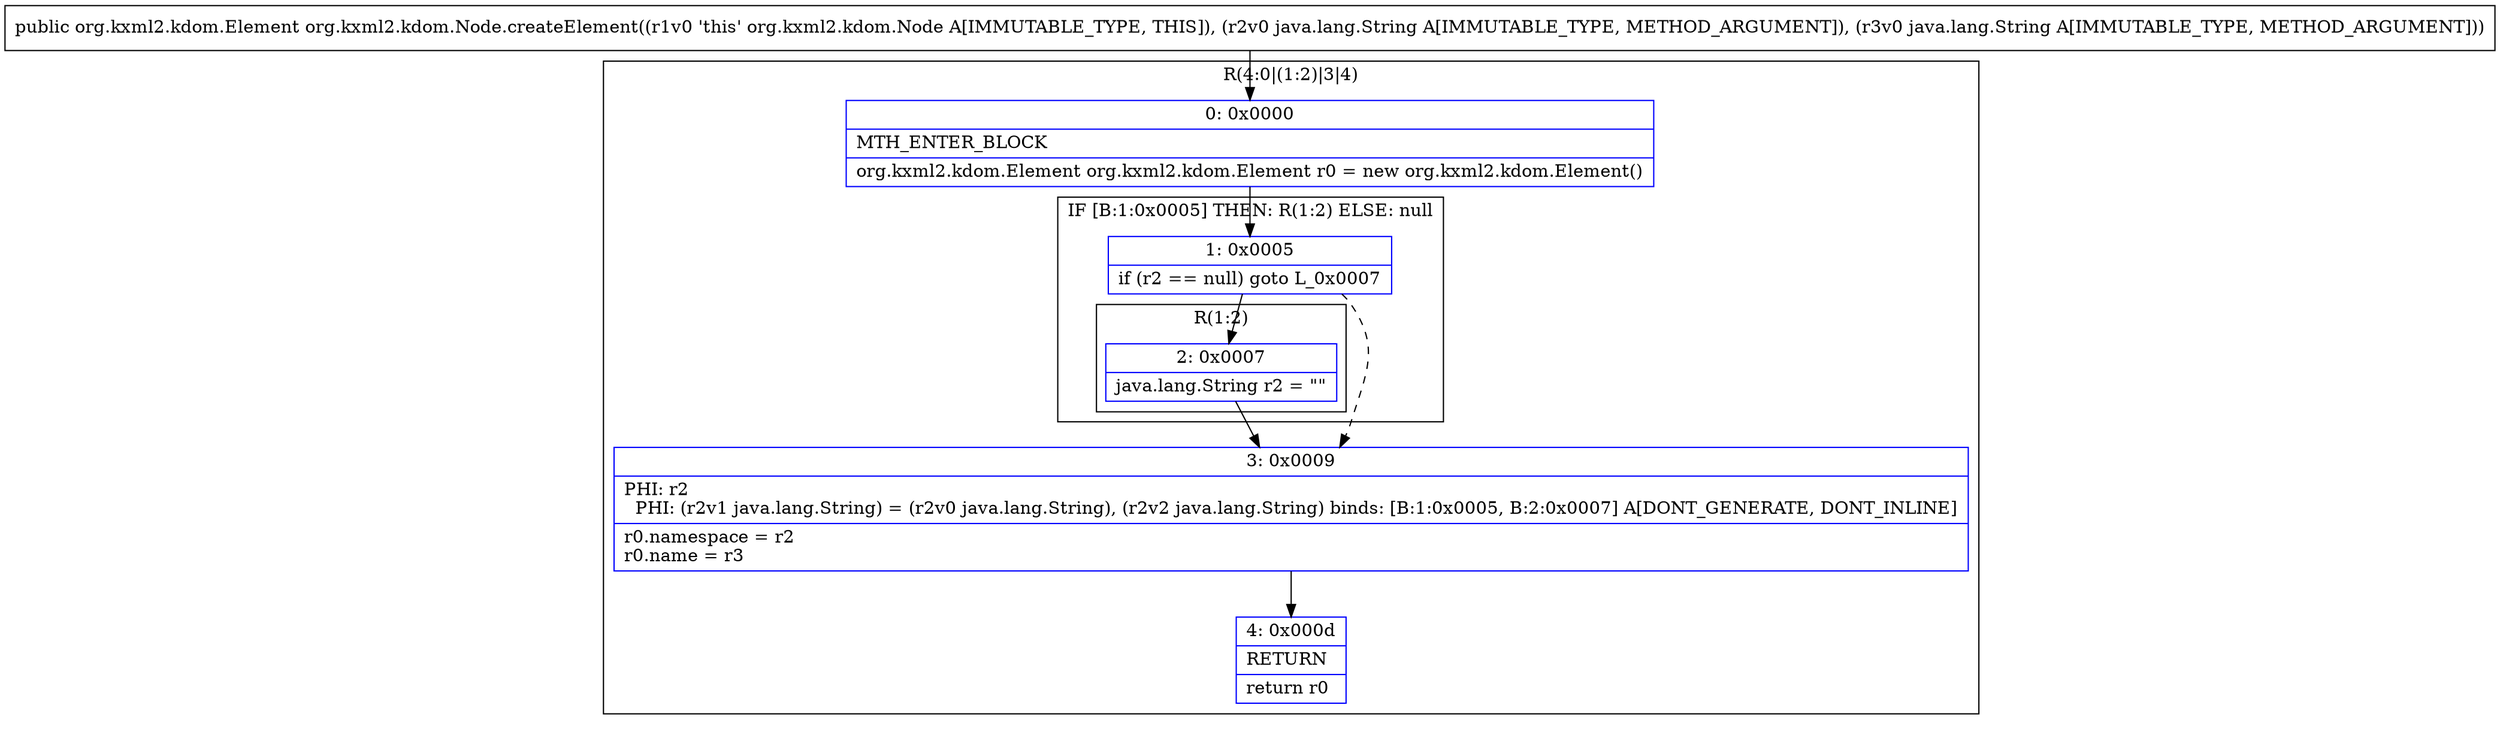 digraph "CFG fororg.kxml2.kdom.Node.createElement(Ljava\/lang\/String;Ljava\/lang\/String;)Lorg\/kxml2\/kdom\/Element;" {
subgraph cluster_Region_1428076256 {
label = "R(4:0|(1:2)|3|4)";
node [shape=record,color=blue];
Node_0 [shape=record,label="{0\:\ 0x0000|MTH_ENTER_BLOCK\l|org.kxml2.kdom.Element org.kxml2.kdom.Element r0 = new org.kxml2.kdom.Element()\l}"];
subgraph cluster_IfRegion_5457260 {
label = "IF [B:1:0x0005] THEN: R(1:2) ELSE: null";
node [shape=record,color=blue];
Node_1 [shape=record,label="{1\:\ 0x0005|if (r2 == null) goto L_0x0007\l}"];
subgraph cluster_Region_817071682 {
label = "R(1:2)";
node [shape=record,color=blue];
Node_2 [shape=record,label="{2\:\ 0x0007|java.lang.String r2 = \"\"\l}"];
}
}
Node_3 [shape=record,label="{3\:\ 0x0009|PHI: r2 \l  PHI: (r2v1 java.lang.String) = (r2v0 java.lang.String), (r2v2 java.lang.String) binds: [B:1:0x0005, B:2:0x0007] A[DONT_GENERATE, DONT_INLINE]\l|r0.namespace = r2\lr0.name = r3\l}"];
Node_4 [shape=record,label="{4\:\ 0x000d|RETURN\l|return r0\l}"];
}
MethodNode[shape=record,label="{public org.kxml2.kdom.Element org.kxml2.kdom.Node.createElement((r1v0 'this' org.kxml2.kdom.Node A[IMMUTABLE_TYPE, THIS]), (r2v0 java.lang.String A[IMMUTABLE_TYPE, METHOD_ARGUMENT]), (r3v0 java.lang.String A[IMMUTABLE_TYPE, METHOD_ARGUMENT])) }"];
MethodNode -> Node_0;
Node_0 -> Node_1;
Node_1 -> Node_2;
Node_1 -> Node_3[style=dashed];
Node_2 -> Node_3;
Node_3 -> Node_4;
}

